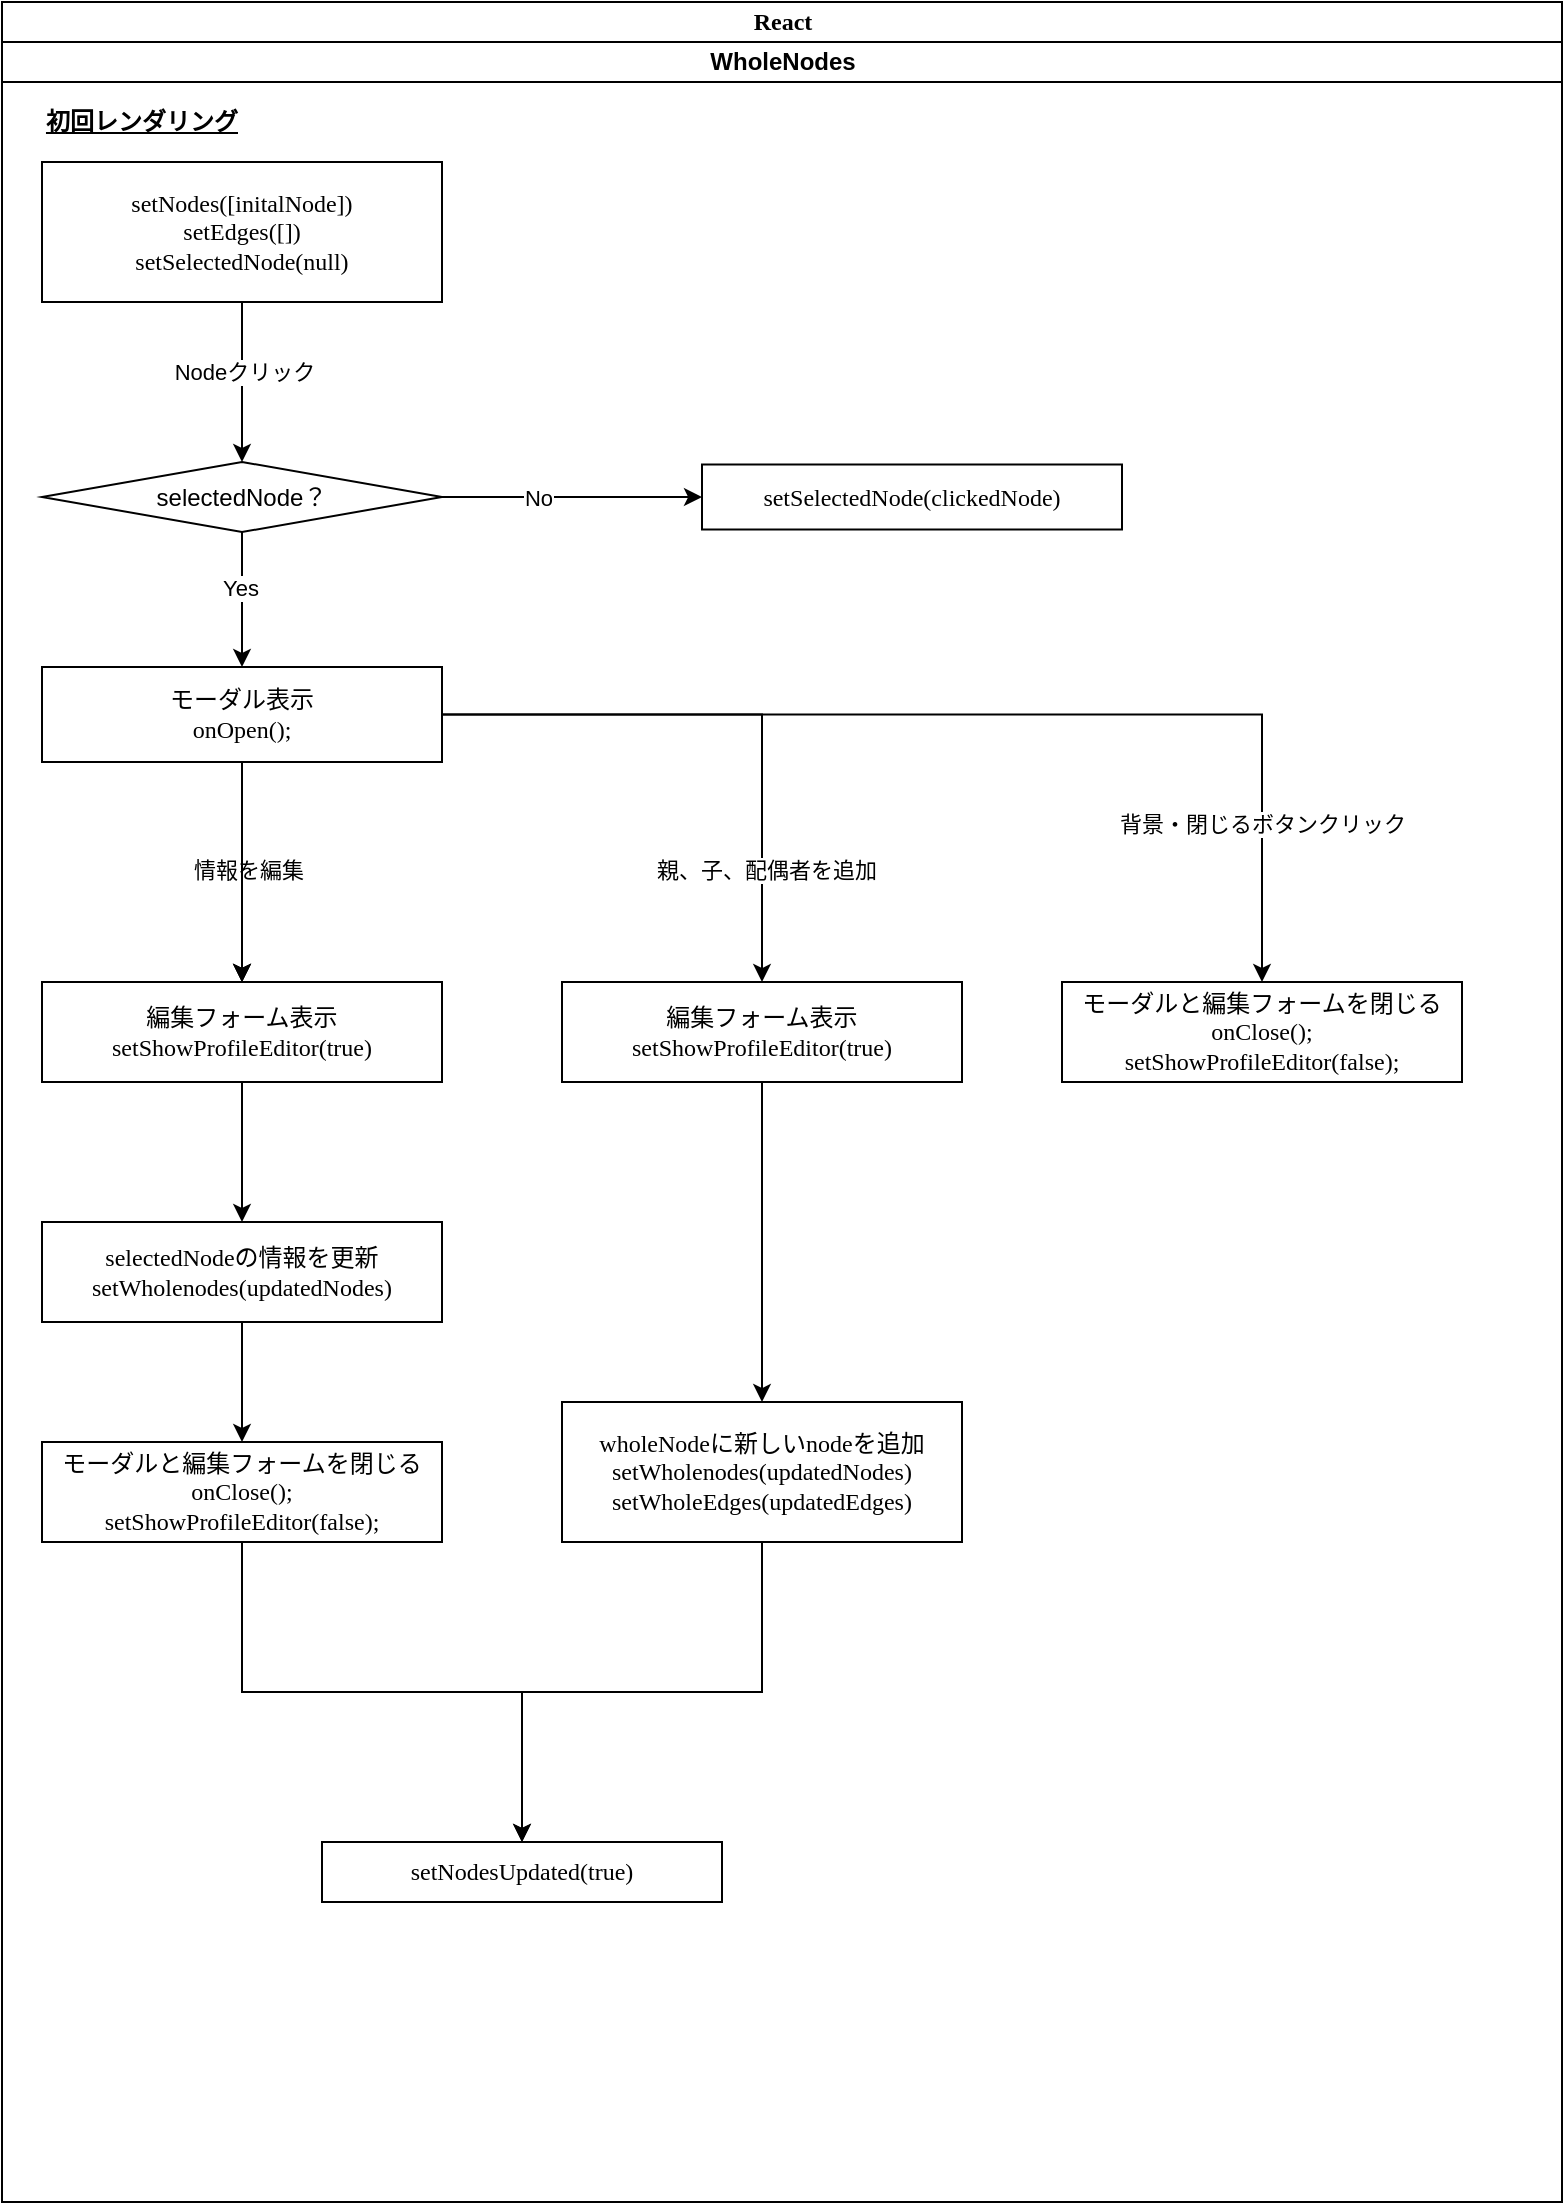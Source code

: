 <mxfile version="24.2.7" type="github">
  <diagram name="Page-1" id="0783ab3e-0a74-02c8-0abd-f7b4e66b4bec">
    <mxGraphModel dx="1340" dy="1050" grid="1" gridSize="10" guides="1" tooltips="1" connect="1" arrows="1" fold="1" page="1" pageScale="1" pageWidth="850" pageHeight="1100" background="none" math="0" shadow="0">
      <root>
        <mxCell id="0" />
        <mxCell id="1" parent="0" />
        <mxCell id="1c1d494c118603dd-1" value="React" style="swimlane;html=1;childLayout=stackLayout;startSize=20;rounded=0;shadow=0;comic=0;labelBackgroundColor=none;strokeWidth=1;fontFamily=Verdana;fontSize=12;align=center;" parent="1" vertex="1">
          <mxGeometry x="40" y="20" width="780" height="1100" as="geometry" />
        </mxCell>
        <mxCell id="1c1d494c118603dd-2" value="WholeNodes" style="swimlane;html=1;startSize=20;" parent="1c1d494c118603dd-1" vertex="1">
          <mxGeometry y="20" width="780" height="1080" as="geometry" />
        </mxCell>
        <mxCell id="c21zkObuj8u6Zhab5uYq-8" value="" style="edgeStyle=orthogonalEdgeStyle;rounded=0;orthogonalLoop=1;jettySize=auto;html=1;" edge="1" parent="1c1d494c118603dd-2" source="1c1d494c118603dd-9" target="c21zkObuj8u6Zhab5uYq-7">
          <mxGeometry relative="1" as="geometry" />
        </mxCell>
        <mxCell id="c21zkObuj8u6Zhab5uYq-12" value="Nodeクリック" style="edgeLabel;html=1;align=center;verticalAlign=middle;resizable=0;points=[];" vertex="1" connectable="0" parent="c21zkObuj8u6Zhab5uYq-8">
          <mxGeometry x="-0.132" y="1" relative="1" as="geometry">
            <mxPoint as="offset" />
          </mxGeometry>
        </mxCell>
        <mxCell id="1c1d494c118603dd-9" value="&lt;font style=&quot;font-size: 12px;&quot;&gt;setNodes([initalNode])&lt;/font&gt;&lt;div&gt;&lt;font style=&quot;font-size: 12px;&quot;&gt;setEdges([])&lt;/font&gt;&lt;/div&gt;&lt;div&gt;&lt;font style=&quot;font-size: 12px;&quot;&gt;setSelectedNode(null)&lt;/font&gt;&lt;/div&gt;" style="rounded=0;whiteSpace=wrap;html=1;shadow=0;comic=0;labelBackgroundColor=none;strokeWidth=1;fontFamily=Verdana;fontSize=12;align=center;arcSize=50;" parent="1c1d494c118603dd-2" vertex="1">
          <mxGeometry x="20" y="60" width="200" height="70" as="geometry" />
        </mxCell>
        <mxCell id="c21zkObuj8u6Zhab5uYq-6" value="&lt;u&gt;&lt;b&gt;初回レンダリング&lt;/b&gt;&lt;/u&gt;" style="text;html=1;align=center;verticalAlign=middle;whiteSpace=wrap;rounded=0;" vertex="1" parent="1c1d494c118603dd-2">
          <mxGeometry x="10" y="30" width="120" height="20" as="geometry" />
        </mxCell>
        <mxCell id="c21zkObuj8u6Zhab5uYq-10" value="" style="edgeStyle=orthogonalEdgeStyle;rounded=0;orthogonalLoop=1;jettySize=auto;html=1;" edge="1" parent="1c1d494c118603dd-2" source="c21zkObuj8u6Zhab5uYq-7" target="c21zkObuj8u6Zhab5uYq-9">
          <mxGeometry relative="1" as="geometry" />
        </mxCell>
        <mxCell id="c21zkObuj8u6Zhab5uYq-14" value="No" style="edgeLabel;html=1;align=center;verticalAlign=middle;resizable=0;points=[];" vertex="1" connectable="0" parent="c21zkObuj8u6Zhab5uYq-10">
          <mxGeometry x="-0.002" y="1" relative="1" as="geometry">
            <mxPoint x="-17" y="1" as="offset" />
          </mxGeometry>
        </mxCell>
        <mxCell id="c21zkObuj8u6Zhab5uYq-16" value="" style="edgeStyle=orthogonalEdgeStyle;rounded=0;orthogonalLoop=1;jettySize=auto;html=1;" edge="1" parent="1c1d494c118603dd-2" source="c21zkObuj8u6Zhab5uYq-7" target="c21zkObuj8u6Zhab5uYq-15">
          <mxGeometry relative="1" as="geometry" />
        </mxCell>
        <mxCell id="c21zkObuj8u6Zhab5uYq-17" value="Yes" style="edgeLabel;html=1;align=center;verticalAlign=middle;resizable=0;points=[];" vertex="1" connectable="0" parent="c21zkObuj8u6Zhab5uYq-16">
          <mxGeometry x="-0.178" y="-1" relative="1" as="geometry">
            <mxPoint as="offset" />
          </mxGeometry>
        </mxCell>
        <mxCell id="c21zkObuj8u6Zhab5uYq-7" value="&lt;span style=&quot;font-family: Helvetica; text-wrap: nowrap; background-color: rgb(255, 255, 255);&quot;&gt;&lt;font style=&quot;font-size: 12px;&quot;&gt;selectedNode？&lt;/font&gt;&lt;/span&gt;" style="rhombus;whiteSpace=wrap;html=1;fontFamily=Verdana;rounded=0;shadow=0;comic=0;labelBackgroundColor=none;strokeWidth=1;arcSize=50;" vertex="1" parent="1c1d494c118603dd-2">
          <mxGeometry x="20" y="210" width="200" height="35" as="geometry" />
        </mxCell>
        <mxCell id="c21zkObuj8u6Zhab5uYq-9" value="setSelectedNode(clickedNode)" style="whiteSpace=wrap;html=1;fontFamily=Verdana;rounded=0;shadow=0;comic=0;labelBackgroundColor=none;strokeWidth=1;arcSize=50;" vertex="1" parent="1c1d494c118603dd-2">
          <mxGeometry x="350" y="211.25" width="210" height="32.5" as="geometry" />
        </mxCell>
        <mxCell id="c21zkObuj8u6Zhab5uYq-21" value="" style="edgeStyle=orthogonalEdgeStyle;rounded=0;orthogonalLoop=1;jettySize=auto;html=1;" edge="1" parent="1c1d494c118603dd-2" source="c21zkObuj8u6Zhab5uYq-15" target="c21zkObuj8u6Zhab5uYq-20">
          <mxGeometry relative="1" as="geometry" />
        </mxCell>
        <mxCell id="c21zkObuj8u6Zhab5uYq-23" value="情報を編集" style="edgeLabel;html=1;align=center;verticalAlign=middle;resizable=0;points=[];" vertex="1" connectable="0" parent="c21zkObuj8u6Zhab5uYq-21">
          <mxGeometry x="-0.019" y="3" relative="1" as="geometry">
            <mxPoint as="offset" />
          </mxGeometry>
        </mxCell>
        <mxCell id="c21zkObuj8u6Zhab5uYq-25" value="" style="edgeStyle=orthogonalEdgeStyle;rounded=0;orthogonalLoop=1;jettySize=auto;html=1;" edge="1" parent="1c1d494c118603dd-2" source="c21zkObuj8u6Zhab5uYq-15" target="c21zkObuj8u6Zhab5uYq-20">
          <mxGeometry relative="1" as="geometry" />
        </mxCell>
        <mxCell id="c21zkObuj8u6Zhab5uYq-26" value="" style="edgeStyle=orthogonalEdgeStyle;rounded=0;orthogonalLoop=1;jettySize=auto;html=1;" edge="1" parent="1c1d494c118603dd-2" source="c21zkObuj8u6Zhab5uYq-15" target="c21zkObuj8u6Zhab5uYq-20">
          <mxGeometry relative="1" as="geometry" />
        </mxCell>
        <mxCell id="c21zkObuj8u6Zhab5uYq-49" style="edgeStyle=orthogonalEdgeStyle;rounded=0;orthogonalLoop=1;jettySize=auto;html=1;exitX=1;exitY=0.5;exitDx=0;exitDy=0;" edge="1" parent="1c1d494c118603dd-2" source="c21zkObuj8u6Zhab5uYq-15" target="c21zkObuj8u6Zhab5uYq-46">
          <mxGeometry relative="1" as="geometry" />
        </mxCell>
        <mxCell id="c21zkObuj8u6Zhab5uYq-50" value="親、子、配偶者を追加" style="edgeLabel;html=1;align=center;verticalAlign=middle;resizable=0;points=[];" vertex="1" connectable="0" parent="c21zkObuj8u6Zhab5uYq-49">
          <mxGeometry x="0.616" y="2" relative="1" as="geometry">
            <mxPoint as="offset" />
          </mxGeometry>
        </mxCell>
        <mxCell id="c21zkObuj8u6Zhab5uYq-52" style="edgeStyle=orthogonalEdgeStyle;rounded=0;orthogonalLoop=1;jettySize=auto;html=1;exitX=1;exitY=0.5;exitDx=0;exitDy=0;entryX=0.5;entryY=0;entryDx=0;entryDy=0;" edge="1" parent="1c1d494c118603dd-2" source="c21zkObuj8u6Zhab5uYq-15" target="c21zkObuj8u6Zhab5uYq-51">
          <mxGeometry relative="1" as="geometry" />
        </mxCell>
        <mxCell id="c21zkObuj8u6Zhab5uYq-53" value="背景・閉じるボタンクリック" style="edgeLabel;html=1;align=center;verticalAlign=middle;resizable=0;points=[];" vertex="1" connectable="0" parent="c21zkObuj8u6Zhab5uYq-52">
          <mxGeometry x="0.709" relative="1" as="geometry">
            <mxPoint as="offset" />
          </mxGeometry>
        </mxCell>
        <mxCell id="c21zkObuj8u6Zhab5uYq-15" value="&lt;div&gt;モーダル表示&lt;/div&gt;onOpen();" style="whiteSpace=wrap;html=1;fontFamily=Verdana;rounded=0;shadow=0;comic=0;labelBackgroundColor=none;strokeWidth=1;arcSize=50;" vertex="1" parent="1c1d494c118603dd-2">
          <mxGeometry x="20" y="312.5" width="200" height="47.5" as="geometry" />
        </mxCell>
        <mxCell id="c21zkObuj8u6Zhab5uYq-55" style="edgeStyle=orthogonalEdgeStyle;rounded=0;orthogonalLoop=1;jettySize=auto;html=1;exitX=0.5;exitY=1;exitDx=0;exitDy=0;entryX=0.5;entryY=0;entryDx=0;entryDy=0;" edge="1" parent="1c1d494c118603dd-2" source="c21zkObuj8u6Zhab5uYq-20" target="c21zkObuj8u6Zhab5uYq-54">
          <mxGeometry relative="1" as="geometry" />
        </mxCell>
        <mxCell id="c21zkObuj8u6Zhab5uYq-20" value="&lt;div&gt;編集フォーム表示&lt;/div&gt;setShowProfileEditor(true)" style="whiteSpace=wrap;html=1;fontFamily=Verdana;rounded=0;shadow=0;comic=0;labelBackgroundColor=none;strokeWidth=1;arcSize=50;" vertex="1" parent="1c1d494c118603dd-2">
          <mxGeometry x="20" y="470" width="200" height="50" as="geometry" />
        </mxCell>
        <mxCell id="c21zkObuj8u6Zhab5uYq-62" style="edgeStyle=orthogonalEdgeStyle;rounded=0;orthogonalLoop=1;jettySize=auto;html=1;exitX=0.5;exitY=1;exitDx=0;exitDy=0;entryX=0.5;entryY=0;entryDx=0;entryDy=0;" edge="1" parent="1c1d494c118603dd-2" source="c21zkObuj8u6Zhab5uYq-46" target="c21zkObuj8u6Zhab5uYq-61">
          <mxGeometry relative="1" as="geometry" />
        </mxCell>
        <mxCell id="c21zkObuj8u6Zhab5uYq-46" value="&lt;div&gt;編集フォーム表示&lt;/div&gt;setShowProfileEditor(true)" style="whiteSpace=wrap;html=1;fontFamily=Verdana;rounded=0;shadow=0;comic=0;labelBackgroundColor=none;strokeWidth=1;arcSize=50;" vertex="1" parent="1c1d494c118603dd-2">
          <mxGeometry x="280" y="470" width="200" height="50" as="geometry" />
        </mxCell>
        <mxCell id="c21zkObuj8u6Zhab5uYq-51" value="&lt;div&gt;モーダルと編集フォームを閉じる&lt;/div&gt;onClose();&lt;div&gt;&lt;/div&gt;&lt;div&gt;setShowProfileEditor(false);&lt;br&gt;&lt;/div&gt;" style="whiteSpace=wrap;html=1;fontFamily=Verdana;rounded=0;shadow=0;comic=0;labelBackgroundColor=none;strokeWidth=1;arcSize=50;" vertex="1" parent="1c1d494c118603dd-2">
          <mxGeometry x="530" y="470" width="200" height="50" as="geometry" />
        </mxCell>
        <mxCell id="c21zkObuj8u6Zhab5uYq-58" style="edgeStyle=orthogonalEdgeStyle;rounded=0;orthogonalLoop=1;jettySize=auto;html=1;exitX=0.5;exitY=1;exitDx=0;exitDy=0;" edge="1" parent="1c1d494c118603dd-2" source="c21zkObuj8u6Zhab5uYq-54" target="c21zkObuj8u6Zhab5uYq-56">
          <mxGeometry relative="1" as="geometry" />
        </mxCell>
        <mxCell id="c21zkObuj8u6Zhab5uYq-54" value="&lt;div&gt;selectedNodeの情報を更新&lt;/div&gt;setWholenodes(updatedNodes)" style="whiteSpace=wrap;html=1;fontFamily=Verdana;rounded=0;shadow=0;comic=0;labelBackgroundColor=none;strokeWidth=1;arcSize=50;" vertex="1" parent="1c1d494c118603dd-2">
          <mxGeometry x="20" y="590" width="200" height="50" as="geometry" />
        </mxCell>
        <mxCell id="c21zkObuj8u6Zhab5uYq-60" style="edgeStyle=orthogonalEdgeStyle;rounded=0;orthogonalLoop=1;jettySize=auto;html=1;exitX=0.5;exitY=1;exitDx=0;exitDy=0;entryX=0.5;entryY=0;entryDx=0;entryDy=0;" edge="1" parent="1c1d494c118603dd-2" source="c21zkObuj8u6Zhab5uYq-56" target="c21zkObuj8u6Zhab5uYq-59">
          <mxGeometry relative="1" as="geometry" />
        </mxCell>
        <mxCell id="c21zkObuj8u6Zhab5uYq-56" value="&lt;div&gt;モーダルと編集フォームを閉じる&lt;/div&gt;onClose();&lt;div&gt;&lt;/div&gt;&lt;div&gt;setShowProfileEditor(false);&lt;br&gt;&lt;/div&gt;" style="whiteSpace=wrap;html=1;fontFamily=Verdana;rounded=0;shadow=0;comic=0;labelBackgroundColor=none;strokeWidth=1;arcSize=50;" vertex="1" parent="1c1d494c118603dd-2">
          <mxGeometry x="20" y="700" width="200" height="50" as="geometry" />
        </mxCell>
        <mxCell id="c21zkObuj8u6Zhab5uYq-59" value="setNodesUpdated(true)" style="whiteSpace=wrap;html=1;fontFamily=Verdana;rounded=0;shadow=0;comic=0;labelBackgroundColor=none;strokeWidth=1;arcSize=50;" vertex="1" parent="1c1d494c118603dd-2">
          <mxGeometry x="160" y="900" width="200" height="30" as="geometry" />
        </mxCell>
        <mxCell id="c21zkObuj8u6Zhab5uYq-63" style="edgeStyle=orthogonalEdgeStyle;rounded=0;orthogonalLoop=1;jettySize=auto;html=1;exitX=0.5;exitY=1;exitDx=0;exitDy=0;" edge="1" parent="1c1d494c118603dd-2" source="c21zkObuj8u6Zhab5uYq-61" target="c21zkObuj8u6Zhab5uYq-59">
          <mxGeometry relative="1" as="geometry" />
        </mxCell>
        <mxCell id="c21zkObuj8u6Zhab5uYq-61" value="&lt;div&gt;wholeNodeに新しいnodeを追加&lt;/div&gt;setWholenodes(updatedNodes)&lt;div&gt;setWholeEdges(updatedEdges)&lt;/div&gt;" style="whiteSpace=wrap;html=1;fontFamily=Verdana;rounded=0;shadow=0;comic=0;labelBackgroundColor=none;strokeWidth=1;arcSize=50;" vertex="1" parent="1c1d494c118603dd-2">
          <mxGeometry x="280" y="680" width="200" height="70" as="geometry" />
        </mxCell>
      </root>
    </mxGraphModel>
  </diagram>
</mxfile>
